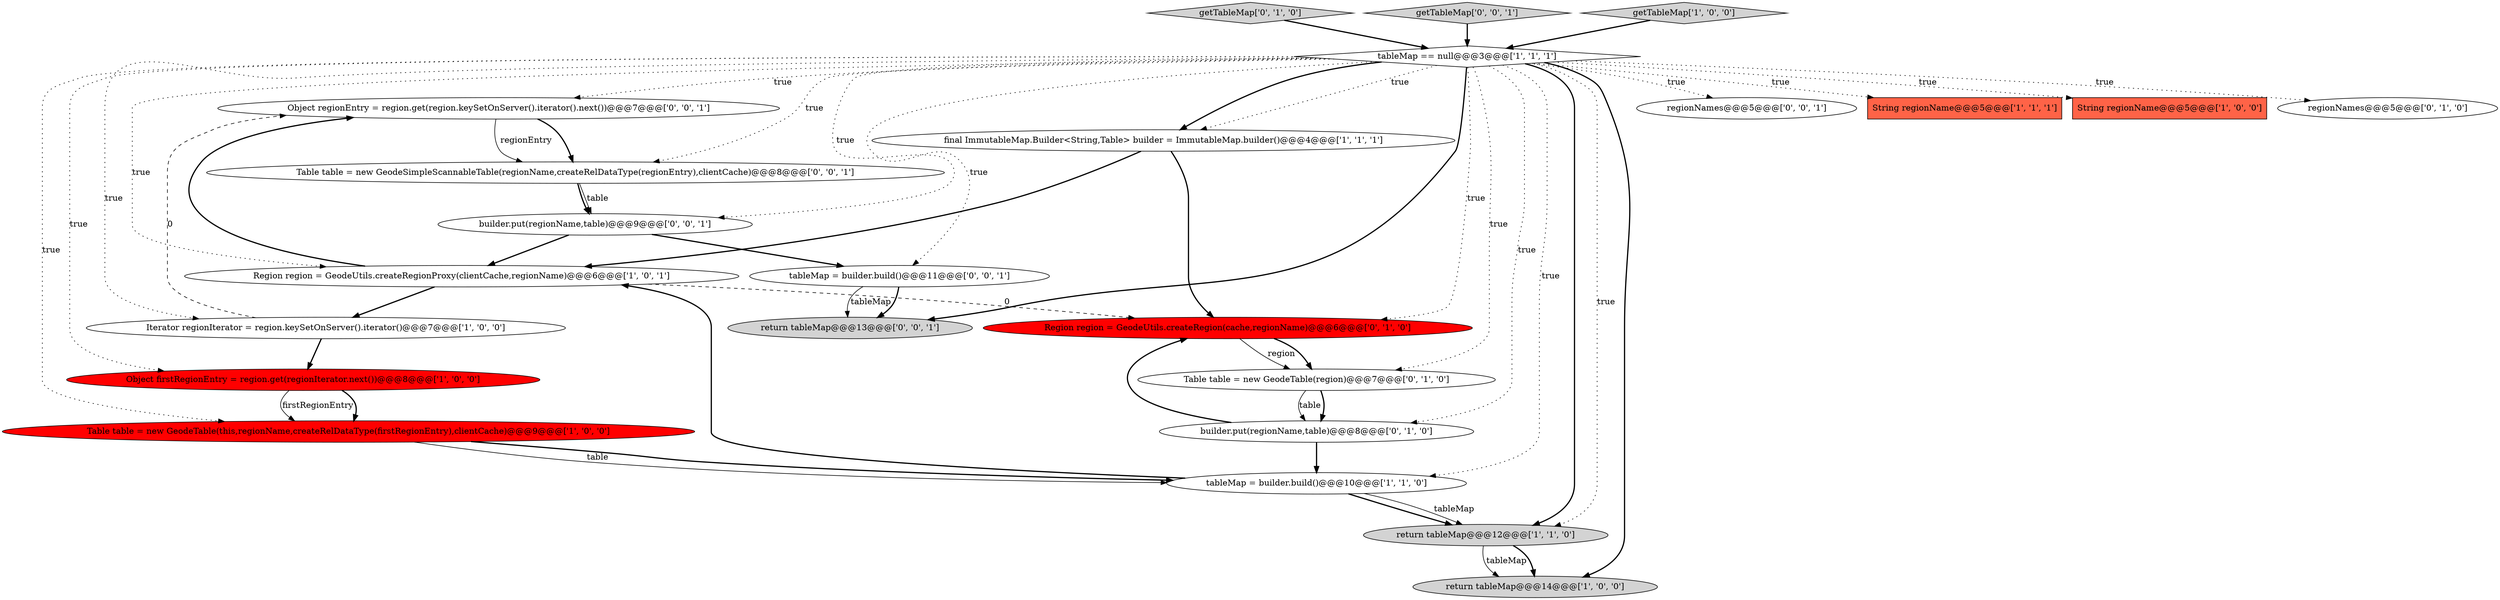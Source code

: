 digraph {
12 [style = filled, label = "getTableMap['0', '1', '0']", fillcolor = lightgray, shape = diamond image = "AAA0AAABBB2BBB"];
21 [style = filled, label = "Object regionEntry = region.get(region.keySetOnServer().iterator().next())@@@7@@@['0', '0', '1']", fillcolor = white, shape = ellipse image = "AAA0AAABBB3BBB"];
19 [style = filled, label = "regionNames@@@5@@@['0', '0', '1']", fillcolor = white, shape = ellipse image = "AAA0AAABBB3BBB"];
16 [style = filled, label = "builder.put(regionName,table)@@@8@@@['0', '1', '0']", fillcolor = white, shape = ellipse image = "AAA0AAABBB2BBB"];
5 [style = filled, label = "Object firstRegionEntry = region.get(regionIterator.next())@@@8@@@['1', '0', '0']", fillcolor = red, shape = ellipse image = "AAA1AAABBB1BBB"];
10 [style = filled, label = "return tableMap@@@12@@@['1', '1', '0']", fillcolor = lightgray, shape = ellipse image = "AAA0AAABBB1BBB"];
1 [style = filled, label = "String regionName@@@5@@@['1', '1', '1']", fillcolor = tomato, shape = box image = "AAA0AAABBB1BBB"];
23 [style = filled, label = "tableMap = builder.build()@@@11@@@['0', '0', '1']", fillcolor = white, shape = ellipse image = "AAA0AAABBB3BBB"];
14 [style = filled, label = "Region region = GeodeUtils.createRegion(cache,regionName)@@@6@@@['0', '1', '0']", fillcolor = red, shape = ellipse image = "AAA1AAABBB2BBB"];
0 [style = filled, label = "String regionName@@@5@@@['1', '0', '0']", fillcolor = tomato, shape = box image = "AAA0AAABBB1BBB"];
2 [style = filled, label = "tableMap = builder.build()@@@10@@@['1', '1', '0']", fillcolor = white, shape = ellipse image = "AAA0AAABBB1BBB"];
7 [style = filled, label = "Iterator regionIterator = region.keySetOnServer().iterator()@@@7@@@['1', '0', '0']", fillcolor = white, shape = ellipse image = "AAA0AAABBB1BBB"];
8 [style = filled, label = "Region region = GeodeUtils.createRegionProxy(clientCache,regionName)@@@6@@@['1', '0', '1']", fillcolor = white, shape = ellipse image = "AAA0AAABBB1BBB"];
6 [style = filled, label = "Table table = new GeodeTable(this,regionName,createRelDataType(firstRegionEntry),clientCache)@@@9@@@['1', '0', '0']", fillcolor = red, shape = ellipse image = "AAA1AAABBB1BBB"];
17 [style = filled, label = "getTableMap['0', '0', '1']", fillcolor = lightgray, shape = diamond image = "AAA0AAABBB3BBB"];
18 [style = filled, label = "return tableMap@@@13@@@['0', '0', '1']", fillcolor = lightgray, shape = ellipse image = "AAA0AAABBB3BBB"];
3 [style = filled, label = "getTableMap['1', '0', '0']", fillcolor = lightgray, shape = diamond image = "AAA0AAABBB1BBB"];
22 [style = filled, label = "Table table = new GeodeSimpleScannableTable(regionName,createRelDataType(regionEntry),clientCache)@@@8@@@['0', '0', '1']", fillcolor = white, shape = ellipse image = "AAA0AAABBB3BBB"];
11 [style = filled, label = "return tableMap@@@14@@@['1', '0', '0']", fillcolor = lightgray, shape = ellipse image = "AAA0AAABBB1BBB"];
9 [style = filled, label = "tableMap == null@@@3@@@['1', '1', '1']", fillcolor = white, shape = diamond image = "AAA0AAABBB1BBB"];
15 [style = filled, label = "Table table = new GeodeTable(region)@@@7@@@['0', '1', '0']", fillcolor = white, shape = ellipse image = "AAA0AAABBB2BBB"];
20 [style = filled, label = "builder.put(regionName,table)@@@9@@@['0', '0', '1']", fillcolor = white, shape = ellipse image = "AAA0AAABBB3BBB"];
4 [style = filled, label = "final ImmutableMap.Builder<String,Table> builder = ImmutableMap.builder()@@@4@@@['1', '1', '1']", fillcolor = white, shape = ellipse image = "AAA0AAABBB1BBB"];
13 [style = filled, label = "regionNames@@@5@@@['0', '1', '0']", fillcolor = white, shape = ellipse image = "AAA0AAABBB2BBB"];
4->14 [style = bold, label=""];
9->0 [style = dotted, label="true"];
7->21 [style = dashed, label="0"];
8->14 [style = dashed, label="0"];
9->11 [style = bold, label=""];
9->4 [style = bold, label=""];
17->9 [style = bold, label=""];
22->20 [style = solid, label="table"];
14->15 [style = solid, label="region"];
9->10 [style = bold, label=""];
5->6 [style = solid, label="firstRegionEntry"];
9->21 [style = dotted, label="true"];
16->2 [style = bold, label=""];
9->6 [style = dotted, label="true"];
2->10 [style = bold, label=""];
15->16 [style = bold, label=""];
12->9 [style = bold, label=""];
6->2 [style = solid, label="table"];
10->11 [style = solid, label="tableMap"];
9->14 [style = dotted, label="true"];
15->16 [style = solid, label="table"];
8->7 [style = bold, label=""];
9->8 [style = dotted, label="true"];
6->2 [style = bold, label=""];
3->9 [style = bold, label=""];
7->5 [style = bold, label=""];
9->19 [style = dotted, label="true"];
20->8 [style = bold, label=""];
9->18 [style = bold, label=""];
5->6 [style = bold, label=""];
20->23 [style = bold, label=""];
22->20 [style = bold, label=""];
21->22 [style = bold, label=""];
9->23 [style = dotted, label="true"];
9->2 [style = dotted, label="true"];
9->13 [style = dotted, label="true"];
9->20 [style = dotted, label="true"];
9->1 [style = dotted, label="true"];
9->4 [style = dotted, label="true"];
8->21 [style = bold, label=""];
4->8 [style = bold, label=""];
16->14 [style = bold, label=""];
9->15 [style = dotted, label="true"];
14->15 [style = bold, label=""];
23->18 [style = solid, label="tableMap"];
9->16 [style = dotted, label="true"];
9->7 [style = dotted, label="true"];
9->22 [style = dotted, label="true"];
9->10 [style = dotted, label="true"];
23->18 [style = bold, label=""];
21->22 [style = solid, label="regionEntry"];
2->8 [style = bold, label=""];
2->10 [style = solid, label="tableMap"];
10->11 [style = bold, label=""];
9->5 [style = dotted, label="true"];
}
